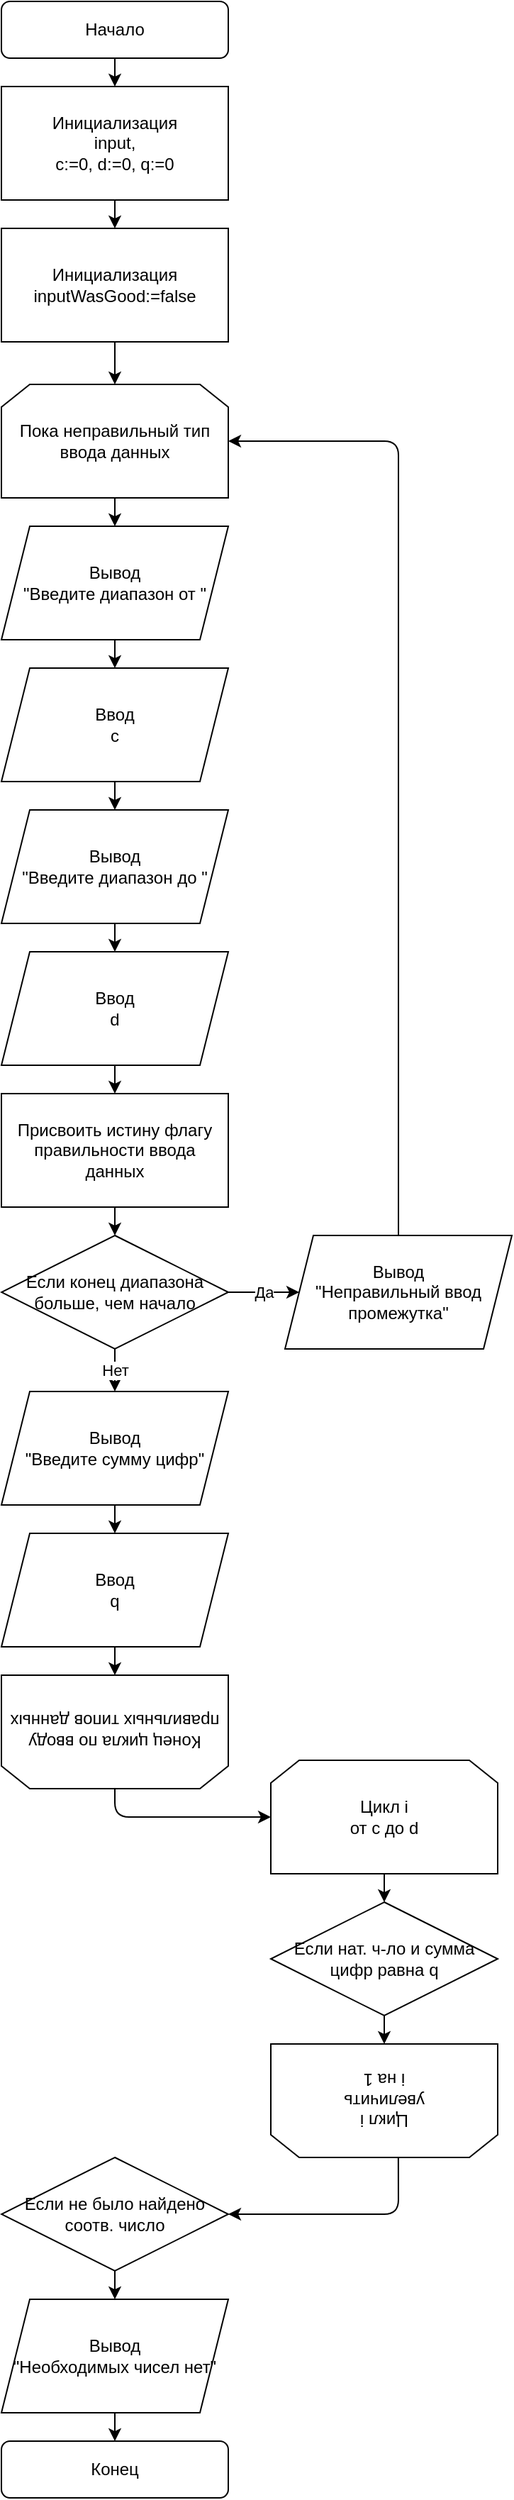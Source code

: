 <mxfile version="14.4.8" type="github">
  <diagram id="j850rsy9zMjjg5aDE9rX" name="Page-1">
    <mxGraphModel dx="1038" dy="580" grid="1" gridSize="10" guides="1" tooltips="1" connect="1" arrows="1" fold="1" page="1" pageScale="1" pageWidth="827" pageHeight="1169" math="0" shadow="0">
      <root>
        <mxCell id="0" />
        <mxCell id="1" parent="0" />
        <mxCell id="yiYiCe4EvvSNOmWsxo8L-3" value="Начало" style="rounded=1;whiteSpace=wrap;html=1;" vertex="1" parent="1">
          <mxGeometry x="320" y="40" width="160" height="40" as="geometry" />
        </mxCell>
        <mxCell id="yiYiCe4EvvSNOmWsxo8L-4" value="" style="endArrow=classic;html=1;exitX=0.5;exitY=1;exitDx=0;exitDy=0;entryX=0.5;entryY=0;entryDx=0;entryDy=0;" edge="1" parent="1" source="yiYiCe4EvvSNOmWsxo8L-3" target="yiYiCe4EvvSNOmWsxo8L-5">
          <mxGeometry width="50" height="50" relative="1" as="geometry">
            <mxPoint x="390" y="250" as="sourcePoint" />
            <mxPoint x="400" y="100" as="targetPoint" />
          </mxGeometry>
        </mxCell>
        <mxCell id="yiYiCe4EvvSNOmWsxo8L-5" value="Инициализация&lt;br&gt;input,&lt;br&gt;c:=0, d:=0, q:=0" style="rounded=0;whiteSpace=wrap;html=1;" vertex="1" parent="1">
          <mxGeometry x="320" y="100" width="160" height="80" as="geometry" />
        </mxCell>
        <mxCell id="yiYiCe4EvvSNOmWsxo8L-7" value="" style="endArrow=classic;html=1;exitX=0.5;exitY=1;exitDx=0;exitDy=0;entryX=0.5;entryY=0;entryDx=0;entryDy=0;" edge="1" parent="1" source="yiYiCe4EvvSNOmWsxo8L-5" target="yiYiCe4EvvSNOmWsxo8L-9">
          <mxGeometry width="50" height="50" relative="1" as="geometry">
            <mxPoint x="390" y="230" as="sourcePoint" />
            <mxPoint x="400" y="200" as="targetPoint" />
          </mxGeometry>
        </mxCell>
        <mxCell id="yiYiCe4EvvSNOmWsxo8L-9" value="Инициализация&lt;br&gt;inputWasGood:=false" style="rounded=0;whiteSpace=wrap;html=1;" vertex="1" parent="1">
          <mxGeometry x="320" y="200" width="160" height="80" as="geometry" />
        </mxCell>
        <mxCell id="yiYiCe4EvvSNOmWsxo8L-10" value="Пока неправильный тип ввода данных" style="shape=loopLimit;whiteSpace=wrap;html=1;" vertex="1" parent="1">
          <mxGeometry x="320" y="310" width="160" height="80" as="geometry" />
        </mxCell>
        <mxCell id="yiYiCe4EvvSNOmWsxo8L-11" value="" style="endArrow=classic;html=1;exitX=0.5;exitY=1;exitDx=0;exitDy=0;entryX=0.5;entryY=0;entryDx=0;entryDy=0;" edge="1" parent="1" source="yiYiCe4EvvSNOmWsxo8L-9" target="yiYiCe4EvvSNOmWsxo8L-10">
          <mxGeometry width="50" height="50" relative="1" as="geometry">
            <mxPoint x="390" y="320" as="sourcePoint" />
            <mxPoint x="610" y="330" as="targetPoint" />
          </mxGeometry>
        </mxCell>
        <mxCell id="yiYiCe4EvvSNOmWsxo8L-12" value="Вывод&lt;br&gt;&quot;Введите диапазон от &quot;" style="shape=parallelogram;perimeter=parallelogramPerimeter;whiteSpace=wrap;html=1;fixedSize=1;" vertex="1" parent="1">
          <mxGeometry x="320" y="410" width="160" height="80" as="geometry" />
        </mxCell>
        <mxCell id="yiYiCe4EvvSNOmWsxo8L-13" value="" style="endArrow=classic;html=1;exitX=0.5;exitY=1;exitDx=0;exitDy=0;entryX=0.5;entryY=0;entryDx=0;entryDy=0;" edge="1" parent="1" source="yiYiCe4EvvSNOmWsxo8L-10" target="yiYiCe4EvvSNOmWsxo8L-12">
          <mxGeometry width="50" height="50" relative="1" as="geometry">
            <mxPoint x="390" y="500" as="sourcePoint" />
            <mxPoint x="440" y="450" as="targetPoint" />
          </mxGeometry>
        </mxCell>
        <mxCell id="yiYiCe4EvvSNOmWsxo8L-14" value="Ввод&lt;br&gt;c" style="shape=parallelogram;perimeter=parallelogramPerimeter;whiteSpace=wrap;html=1;fixedSize=1;" vertex="1" parent="1">
          <mxGeometry x="320" y="510" width="160" height="80" as="geometry" />
        </mxCell>
        <mxCell id="yiYiCe4EvvSNOmWsxo8L-15" value="" style="endArrow=classic;html=1;exitX=0.5;exitY=1;exitDx=0;exitDy=0;entryX=0.5;entryY=0;entryDx=0;entryDy=0;" edge="1" parent="1" source="yiYiCe4EvvSNOmWsxo8L-12" target="yiYiCe4EvvSNOmWsxo8L-14">
          <mxGeometry width="50" height="50" relative="1" as="geometry">
            <mxPoint x="390" y="600" as="sourcePoint" />
            <mxPoint x="440" y="550" as="targetPoint" />
          </mxGeometry>
        </mxCell>
        <mxCell id="yiYiCe4EvvSNOmWsxo8L-16" value="Вывод&lt;br&gt;&quot;Введите диапазон до &quot;" style="shape=parallelogram;perimeter=parallelogramPerimeter;whiteSpace=wrap;html=1;fixedSize=1;" vertex="1" parent="1">
          <mxGeometry x="320" y="610" width="160" height="80" as="geometry" />
        </mxCell>
        <mxCell id="yiYiCe4EvvSNOmWsxo8L-17" value="" style="endArrow=classic;html=1;exitX=0.5;exitY=1;exitDx=0;exitDy=0;entryX=0.5;entryY=0;entryDx=0;entryDy=0;" edge="1" parent="1" source="yiYiCe4EvvSNOmWsxo8L-14" target="yiYiCe4EvvSNOmWsxo8L-16">
          <mxGeometry width="50" height="50" relative="1" as="geometry">
            <mxPoint x="390" y="600" as="sourcePoint" />
            <mxPoint x="400" y="640" as="targetPoint" />
          </mxGeometry>
        </mxCell>
        <mxCell id="yiYiCe4EvvSNOmWsxo8L-18" value="Ввод&lt;br&gt;d" style="shape=parallelogram;perimeter=parallelogramPerimeter;whiteSpace=wrap;html=1;fixedSize=1;" vertex="1" parent="1">
          <mxGeometry x="320" y="710" width="160" height="80" as="geometry" />
        </mxCell>
        <mxCell id="yiYiCe4EvvSNOmWsxo8L-19" value="" style="endArrow=classic;html=1;entryX=0.5;entryY=0;entryDx=0;entryDy=0;exitX=0.5;exitY=1;exitDx=0;exitDy=0;" edge="1" parent="1" source="yiYiCe4EvvSNOmWsxo8L-16" target="yiYiCe4EvvSNOmWsxo8L-18">
          <mxGeometry width="50" height="50" relative="1" as="geometry">
            <mxPoint x="390" y="800" as="sourcePoint" />
            <mxPoint x="440" y="750" as="targetPoint" />
          </mxGeometry>
        </mxCell>
        <mxCell id="yiYiCe4EvvSNOmWsxo8L-20" value="Присвоить истину флагу правильности ввода данных" style="rounded=0;whiteSpace=wrap;html=1;" vertex="1" parent="1">
          <mxGeometry x="320" y="810" width="160" height="80" as="geometry" />
        </mxCell>
        <mxCell id="yiYiCe4EvvSNOmWsxo8L-21" value="" style="endArrow=classic;html=1;exitX=0.5;exitY=1;exitDx=0;exitDy=0;entryX=0.5;entryY=0;entryDx=0;entryDy=0;" edge="1" parent="1" source="yiYiCe4EvvSNOmWsxo8L-18" target="yiYiCe4EvvSNOmWsxo8L-20">
          <mxGeometry width="50" height="50" relative="1" as="geometry">
            <mxPoint x="390" y="880" as="sourcePoint" />
            <mxPoint x="440" y="830" as="targetPoint" />
          </mxGeometry>
        </mxCell>
        <mxCell id="yiYiCe4EvvSNOmWsxo8L-22" value="Если конец диапазона больше, чем начало" style="rhombus;whiteSpace=wrap;html=1;" vertex="1" parent="1">
          <mxGeometry x="320" y="910" width="160" height="80" as="geometry" />
        </mxCell>
        <mxCell id="yiYiCe4EvvSNOmWsxo8L-23" value="" style="endArrow=classic;html=1;exitX=0.5;exitY=1;exitDx=0;exitDy=0;entryX=0.5;entryY=0;entryDx=0;entryDy=0;" edge="1" parent="1" source="yiYiCe4EvvSNOmWsxo8L-20" target="yiYiCe4EvvSNOmWsxo8L-22">
          <mxGeometry width="50" height="50" relative="1" as="geometry">
            <mxPoint x="390" y="1160" as="sourcePoint" />
            <mxPoint x="440" y="1110" as="targetPoint" />
          </mxGeometry>
        </mxCell>
        <mxCell id="yiYiCe4EvvSNOmWsxo8L-26" value="Да" style="endArrow=classic;html=1;exitX=1;exitY=0.5;exitDx=0;exitDy=0;" edge="1" parent="1" source="yiYiCe4EvvSNOmWsxo8L-22" target="yiYiCe4EvvSNOmWsxo8L-27">
          <mxGeometry width="50" height="50" relative="1" as="geometry">
            <mxPoint x="390" y="1060" as="sourcePoint" />
            <mxPoint x="530" y="960" as="targetPoint" />
          </mxGeometry>
        </mxCell>
        <mxCell id="yiYiCe4EvvSNOmWsxo8L-27" value="Вывод&lt;br&gt;&quot;Неправильный ввод промежутка&quot;" style="shape=parallelogram;perimeter=parallelogramPerimeter;whiteSpace=wrap;html=1;fixedSize=1;" vertex="1" parent="1">
          <mxGeometry x="520" y="910" width="160" height="80" as="geometry" />
        </mxCell>
        <mxCell id="yiYiCe4EvvSNOmWsxo8L-30" value="" style="endArrow=classic;html=1;exitX=0.5;exitY=0;exitDx=0;exitDy=0;entryX=1;entryY=0.5;entryDx=0;entryDy=0;" edge="1" parent="1" source="yiYiCe4EvvSNOmWsxo8L-27" target="yiYiCe4EvvSNOmWsxo8L-10">
          <mxGeometry width="50" height="50" relative="1" as="geometry">
            <mxPoint x="440" y="710" as="sourcePoint" />
            <mxPoint x="490" y="660" as="targetPoint" />
            <Array as="points">
              <mxPoint x="600" y="350" />
            </Array>
          </mxGeometry>
        </mxCell>
        <mxCell id="yiYiCe4EvvSNOmWsxo8L-31" value="Нет" style="endArrow=classic;html=1;exitX=0.5;exitY=1;exitDx=0;exitDy=0;entryX=0.5;entryY=0;entryDx=0;entryDy=0;" edge="1" parent="1" source="yiYiCe4EvvSNOmWsxo8L-22" target="yiYiCe4EvvSNOmWsxo8L-33">
          <mxGeometry relative="1" as="geometry">
            <mxPoint x="450" y="950" as="sourcePoint" />
            <mxPoint x="400" y="1050" as="targetPoint" />
          </mxGeometry>
        </mxCell>
        <mxCell id="yiYiCe4EvvSNOmWsxo8L-33" value="Вывод&lt;br&gt;&quot;Введите сумму цифр&quot;" style="shape=parallelogram;perimeter=parallelogramPerimeter;whiteSpace=wrap;html=1;fixedSize=1;" vertex="1" parent="1">
          <mxGeometry x="320" y="1020" width="160" height="80" as="geometry" />
        </mxCell>
        <mxCell id="yiYiCe4EvvSNOmWsxo8L-35" value="Ввод&lt;br&gt;q" style="shape=parallelogram;perimeter=parallelogramPerimeter;whiteSpace=wrap;html=1;fixedSize=1;" vertex="1" parent="1">
          <mxGeometry x="320" y="1120" width="160" height="80" as="geometry" />
        </mxCell>
        <mxCell id="yiYiCe4EvvSNOmWsxo8L-36" value="" style="endArrow=classic;html=1;exitX=0.5;exitY=1;exitDx=0;exitDy=0;entryX=0.5;entryY=0;entryDx=0;entryDy=0;" edge="1" parent="1" source="yiYiCe4EvvSNOmWsxo8L-33" target="yiYiCe4EvvSNOmWsxo8L-35">
          <mxGeometry width="50" height="50" relative="1" as="geometry">
            <mxPoint x="470" y="1240" as="sourcePoint" />
            <mxPoint x="520" y="1190" as="targetPoint" />
          </mxGeometry>
        </mxCell>
        <mxCell id="yiYiCe4EvvSNOmWsxo8L-37" value="Конец цикла по вводу правильных типов данных" style="shape=loopLimit;whiteSpace=wrap;html=1;rotation=-180;" vertex="1" parent="1">
          <mxGeometry x="320" y="1220" width="160" height="80" as="geometry" />
        </mxCell>
        <mxCell id="yiYiCe4EvvSNOmWsxo8L-38" value="" style="endArrow=classic;html=1;exitX=0.5;exitY=1;exitDx=0;exitDy=0;entryX=0.5;entryY=1;entryDx=0;entryDy=0;" edge="1" parent="1" source="yiYiCe4EvvSNOmWsxo8L-35" target="yiYiCe4EvvSNOmWsxo8L-37">
          <mxGeometry width="50" height="50" relative="1" as="geometry">
            <mxPoint x="470" y="1140" as="sourcePoint" />
            <mxPoint x="520" y="1090" as="targetPoint" />
          </mxGeometry>
        </mxCell>
        <mxCell id="yiYiCe4EvvSNOmWsxo8L-40" value="" style="endArrow=classic;html=1;exitX=0.5;exitY=0;exitDx=0;exitDy=0;entryX=0;entryY=0.5;entryDx=0;entryDy=0;" edge="1" parent="1" source="yiYiCe4EvvSNOmWsxo8L-37" target="yiYiCe4EvvSNOmWsxo8L-44">
          <mxGeometry width="50" height="50" relative="1" as="geometry">
            <mxPoint x="470" y="1440" as="sourcePoint" />
            <mxPoint x="400" y="1470" as="targetPoint" />
            <Array as="points">
              <mxPoint x="400" y="1320" />
            </Array>
          </mxGeometry>
        </mxCell>
        <mxCell id="yiYiCe4EvvSNOmWsxo8L-44" value="Цикл i&lt;br&gt;от c до d" style="shape=loopLimit;whiteSpace=wrap;html=1;" vertex="1" parent="1">
          <mxGeometry x="510" y="1280" width="160" height="80" as="geometry" />
        </mxCell>
        <mxCell id="yiYiCe4EvvSNOmWsxo8L-45" value="" style="endArrow=classic;html=1;exitX=0.5;exitY=1;exitDx=0;exitDy=0;entryX=0.5;entryY=0;entryDx=0;entryDy=0;" edge="1" parent="1" source="yiYiCe4EvvSNOmWsxo8L-44" target="yiYiCe4EvvSNOmWsxo8L-46">
          <mxGeometry width="50" height="50" relative="1" as="geometry">
            <mxPoint x="500" y="1560" as="sourcePoint" />
            <mxPoint x="600" y="1430" as="targetPoint" />
          </mxGeometry>
        </mxCell>
        <mxCell id="yiYiCe4EvvSNOmWsxo8L-46" value="Если нат. ч-ло и сумма цифр равна q" style="rhombus;whiteSpace=wrap;html=1;" vertex="1" parent="1">
          <mxGeometry x="510" y="1380" width="160" height="80" as="geometry" />
        </mxCell>
        <mxCell id="yiYiCe4EvvSNOmWsxo8L-47" value="" style="endArrow=classic;html=1;exitX=0.5;exitY=1;exitDx=0;exitDy=0;entryX=0.5;entryY=1;entryDx=0;entryDy=0;" edge="1" parent="1" source="yiYiCe4EvvSNOmWsxo8L-46" target="yiYiCe4EvvSNOmWsxo8L-49">
          <mxGeometry width="50" height="50" relative="1" as="geometry">
            <mxPoint x="500" y="1550" as="sourcePoint" />
            <mxPoint x="600" y="1520" as="targetPoint" />
          </mxGeometry>
        </mxCell>
        <mxCell id="yiYiCe4EvvSNOmWsxo8L-49" value="Цикл i&lt;br&gt;увеличить &lt;br&gt;i на 1" style="shape=loopLimit;whiteSpace=wrap;html=1;rotation=-180;" vertex="1" parent="1">
          <mxGeometry x="510" y="1480" width="160" height="80" as="geometry" />
        </mxCell>
        <mxCell id="yiYiCe4EvvSNOmWsxo8L-50" value="Если не было найдено соотв. число" style="rhombus;whiteSpace=wrap;html=1;" vertex="1" parent="1">
          <mxGeometry x="320" y="1560" width="160" height="80" as="geometry" />
        </mxCell>
        <mxCell id="yiYiCe4EvvSNOmWsxo8L-51" value="" style="endArrow=classic;html=1;exitX=0.438;exitY=0;exitDx=0;exitDy=0;exitPerimeter=0;entryX=1;entryY=0.5;entryDx=0;entryDy=0;" edge="1" parent="1" source="yiYiCe4EvvSNOmWsxo8L-49" target="yiYiCe4EvvSNOmWsxo8L-50">
          <mxGeometry width="50" height="50" relative="1" as="geometry">
            <mxPoint x="500" y="1630" as="sourcePoint" />
            <mxPoint x="550" y="1580" as="targetPoint" />
            <Array as="points">
              <mxPoint x="600" y="1600" />
            </Array>
          </mxGeometry>
        </mxCell>
        <mxCell id="yiYiCe4EvvSNOmWsxo8L-52" value="Вывод&lt;br&gt;&quot;Необходимых чисел нет&quot;" style="shape=parallelogram;perimeter=parallelogramPerimeter;whiteSpace=wrap;html=1;fixedSize=1;" vertex="1" parent="1">
          <mxGeometry x="320" y="1660" width="160" height="80" as="geometry" />
        </mxCell>
        <mxCell id="yiYiCe4EvvSNOmWsxo8L-53" value="" style="endArrow=classic;html=1;exitX=0.5;exitY=1;exitDx=0;exitDy=0;entryX=0.5;entryY=0;entryDx=0;entryDy=0;" edge="1" parent="1" source="yiYiCe4EvvSNOmWsxo8L-50" target="yiYiCe4EvvSNOmWsxo8L-52">
          <mxGeometry width="50" height="50" relative="1" as="geometry">
            <mxPoint x="500" y="1720" as="sourcePoint" />
            <mxPoint x="550" y="1670" as="targetPoint" />
          </mxGeometry>
        </mxCell>
        <mxCell id="yiYiCe4EvvSNOmWsxo8L-54" value="Конец" style="rounded=1;whiteSpace=wrap;html=1;" vertex="1" parent="1">
          <mxGeometry x="320" y="1760" width="160" height="40" as="geometry" />
        </mxCell>
        <mxCell id="yiYiCe4EvvSNOmWsxo8L-55" value="" style="endArrow=classic;html=1;exitX=0.5;exitY=1;exitDx=0;exitDy=0;entryX=0.5;entryY=0;entryDx=0;entryDy=0;" edge="1" parent="1" source="yiYiCe4EvvSNOmWsxo8L-52" target="yiYiCe4EvvSNOmWsxo8L-54">
          <mxGeometry width="50" height="50" relative="1" as="geometry">
            <mxPoint x="500" y="1920" as="sourcePoint" />
            <mxPoint x="550" y="1870" as="targetPoint" />
          </mxGeometry>
        </mxCell>
      </root>
    </mxGraphModel>
  </diagram>
</mxfile>
